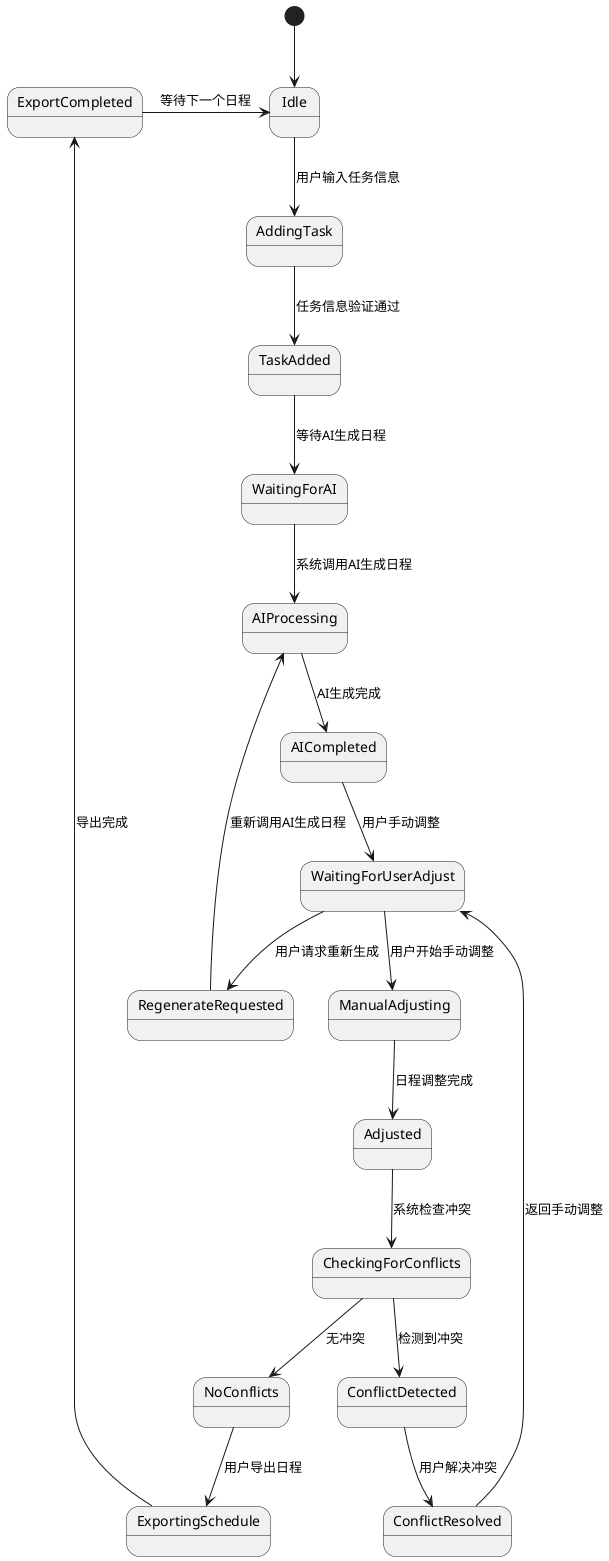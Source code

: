 @startuml
[*] --> Idle

Idle --> AddingTask : 用户输入任务信息
AddingTask --> TaskAdded : 任务信息验证通过
TaskAdded --> WaitingForAI : 等待AI生成日程
WaitingForAI --> AIProcessing : 系统调用AI生成日程
AIProcessing --> AICompleted : AI生成完成
AICompleted --> WaitingForUserAdjust : 用户手动调整
WaitingForUserAdjust --> ManualAdjusting : 用户开始手动调整
ManualAdjusting --> Adjusted : 日程调整完成
Adjusted --> CheckingForConflicts : 系统检查冲突
CheckingForConflicts --> NoConflicts : 无冲突
NoConflicts --> ExportingSchedule : 用户导出日程
ExportingSchedule --> ExportCompleted : 导出完成
ExportCompleted -r-> Idle : 等待下一个日程

CheckingForConflicts --> ConflictDetected : 检测到冲突
ConflictDetected --> ConflictResolved : 用户解决冲突
ConflictResolved --> WaitingForUserAdjust : 返回手动调整

WaitingForUserAdjust --> RegenerateRequested : 用户请求重新生成
RegenerateRequested --> AIProcessing : 重新调用AI生成日程

@enduml
